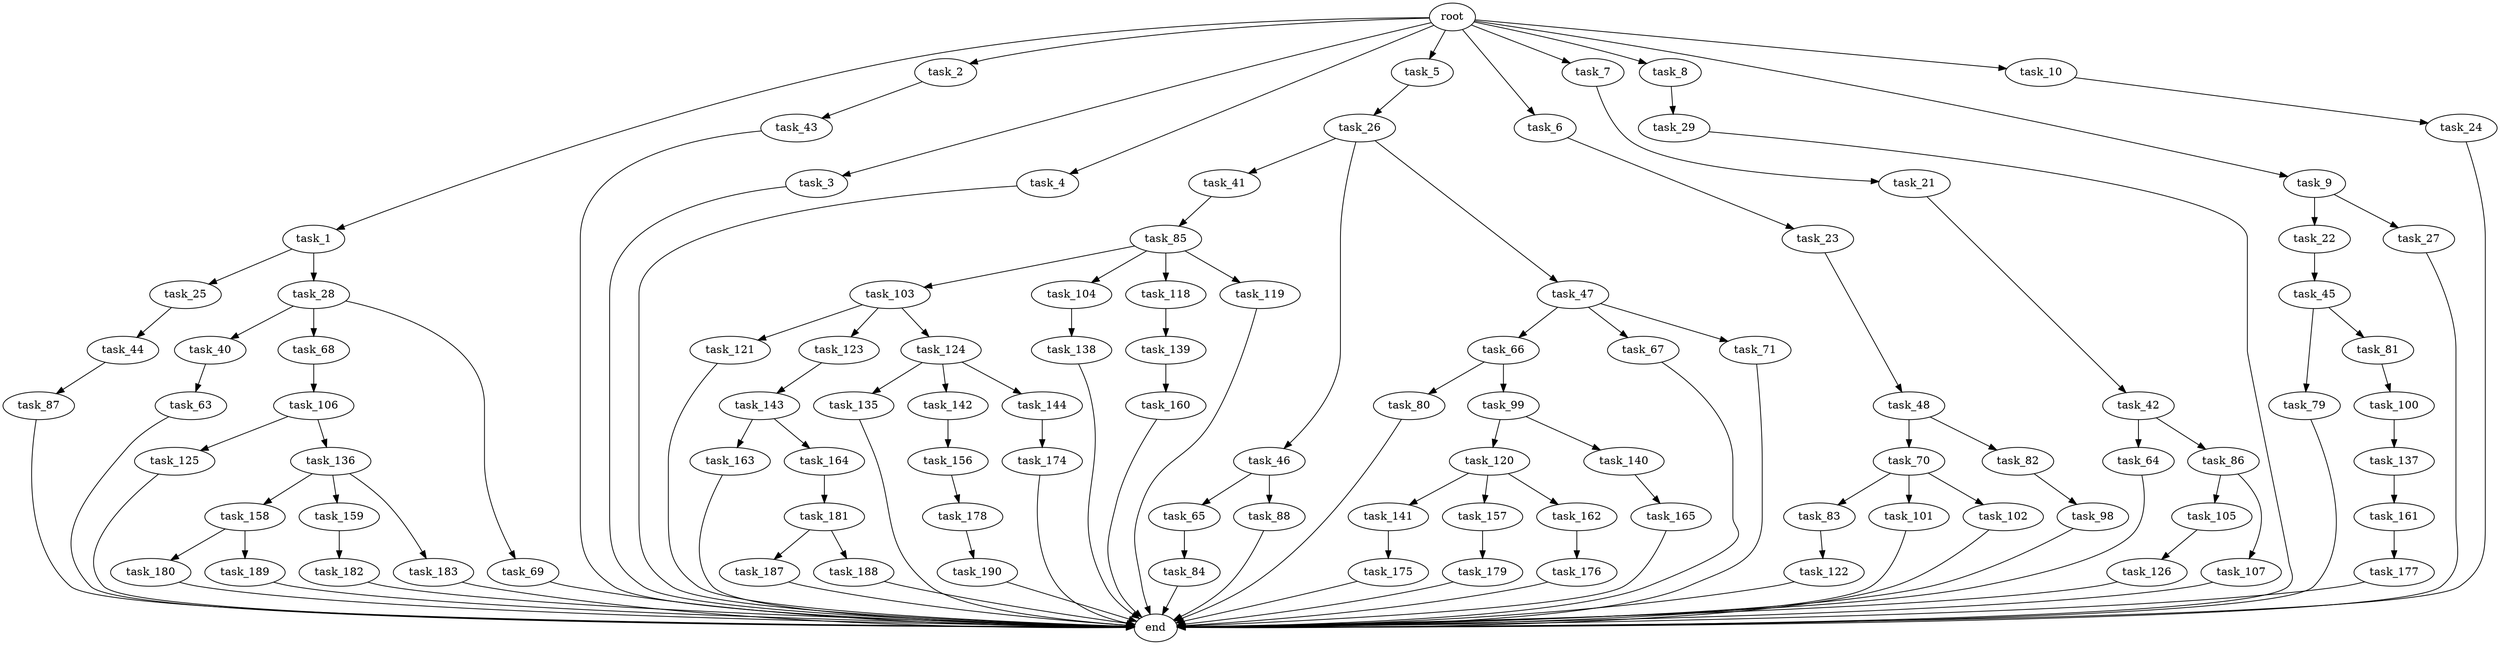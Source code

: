 digraph G {
  root [size="0.000000"];
  task_1 [size="1.024000"];
  task_2 [size="1.024000"];
  task_3 [size="1.024000"];
  task_4 [size="1.024000"];
  task_5 [size="1.024000"];
  task_6 [size="1.024000"];
  task_7 [size="1.024000"];
  task_8 [size="1.024000"];
  task_9 [size="1.024000"];
  task_10 [size="1.024000"];
  task_21 [size="858993459.200000"];
  task_22 [size="309237645.312000"];
  task_23 [size="549755813.888000"];
  task_24 [size="309237645.312000"];
  task_25 [size="309237645.312000"];
  task_26 [size="214748364.800000"];
  task_27 [size="309237645.312000"];
  task_28 [size="309237645.312000"];
  task_29 [size="137438953.472000"];
  task_40 [size="214748364.800000"];
  task_41 [size="420906795.008000"];
  task_42 [size="214748364.800000"];
  task_43 [size="858993459.200000"];
  task_44 [size="695784701.952000"];
  task_45 [size="77309411.328000"];
  task_46 [size="420906795.008000"];
  task_47 [size="420906795.008000"];
  task_48 [size="137438953.472000"];
  task_63 [size="858993459.200000"];
  task_64 [size="137438953.472000"];
  task_65 [size="137438953.472000"];
  task_66 [size="420906795.008000"];
  task_67 [size="420906795.008000"];
  task_68 [size="214748364.800000"];
  task_69 [size="214748364.800000"];
  task_70 [size="420906795.008000"];
  task_71 [size="420906795.008000"];
  task_79 [size="34359738.368000"];
  task_80 [size="309237645.312000"];
  task_81 [size="34359738.368000"];
  task_82 [size="420906795.008000"];
  task_83 [size="214748364.800000"];
  task_84 [size="549755813.888000"];
  task_85 [size="549755813.888000"];
  task_86 [size="137438953.472000"];
  task_87 [size="695784701.952000"];
  task_88 [size="137438953.472000"];
  task_98 [size="549755813.888000"];
  task_99 [size="309237645.312000"];
  task_100 [size="420906795.008000"];
  task_101 [size="214748364.800000"];
  task_102 [size="214748364.800000"];
  task_103 [size="858993459.200000"];
  task_104 [size="858993459.200000"];
  task_105 [size="858993459.200000"];
  task_106 [size="214748364.800000"];
  task_107 [size="858993459.200000"];
  task_118 [size="858993459.200000"];
  task_119 [size="858993459.200000"];
  task_120 [size="858993459.200000"];
  task_121 [size="549755813.888000"];
  task_122 [size="858993459.200000"];
  task_123 [size="549755813.888000"];
  task_124 [size="549755813.888000"];
  task_125 [size="34359738.368000"];
  task_126 [size="137438953.472000"];
  task_135 [size="214748364.800000"];
  task_136 [size="34359738.368000"];
  task_137 [size="695784701.952000"];
  task_138 [size="137438953.472000"];
  task_139 [size="214748364.800000"];
  task_140 [size="858993459.200000"];
  task_141 [size="858993459.200000"];
  task_142 [size="214748364.800000"];
  task_143 [size="695784701.952000"];
  task_144 [size="214748364.800000"];
  task_156 [size="34359738.368000"];
  task_157 [size="858993459.200000"];
  task_158 [size="309237645.312000"];
  task_159 [size="309237645.312000"];
  task_160 [size="695784701.952000"];
  task_161 [size="309237645.312000"];
  task_162 [size="858993459.200000"];
  task_163 [size="695784701.952000"];
  task_164 [size="695784701.952000"];
  task_165 [size="214748364.800000"];
  task_174 [size="695784701.952000"];
  task_175 [size="77309411.328000"];
  task_176 [size="309237645.312000"];
  task_177 [size="420906795.008000"];
  task_178 [size="309237645.312000"];
  task_179 [size="549755813.888000"];
  task_180 [size="309237645.312000"];
  task_181 [size="137438953.472000"];
  task_182 [size="34359738.368000"];
  task_183 [size="309237645.312000"];
  task_187 [size="858993459.200000"];
  task_188 [size="858993459.200000"];
  task_189 [size="309237645.312000"];
  task_190 [size="858993459.200000"];
  end [size="0.000000"];

  root -> task_1 [size="1.000000"];
  root -> task_2 [size="1.000000"];
  root -> task_3 [size="1.000000"];
  root -> task_4 [size="1.000000"];
  root -> task_5 [size="1.000000"];
  root -> task_6 [size="1.000000"];
  root -> task_7 [size="1.000000"];
  root -> task_8 [size="1.000000"];
  root -> task_9 [size="1.000000"];
  root -> task_10 [size="1.000000"];
  task_1 -> task_25 [size="301989888.000000"];
  task_1 -> task_28 [size="301989888.000000"];
  task_2 -> task_43 [size="838860800.000000"];
  task_3 -> end [size="1.000000"];
  task_4 -> end [size="1.000000"];
  task_5 -> task_26 [size="209715200.000000"];
  task_6 -> task_23 [size="536870912.000000"];
  task_7 -> task_21 [size="838860800.000000"];
  task_8 -> task_29 [size="134217728.000000"];
  task_9 -> task_22 [size="301989888.000000"];
  task_9 -> task_27 [size="301989888.000000"];
  task_10 -> task_24 [size="301989888.000000"];
  task_21 -> task_42 [size="209715200.000000"];
  task_22 -> task_45 [size="75497472.000000"];
  task_23 -> task_48 [size="134217728.000000"];
  task_24 -> end [size="1.000000"];
  task_25 -> task_44 [size="679477248.000000"];
  task_26 -> task_41 [size="411041792.000000"];
  task_26 -> task_46 [size="411041792.000000"];
  task_26 -> task_47 [size="411041792.000000"];
  task_27 -> end [size="1.000000"];
  task_28 -> task_40 [size="209715200.000000"];
  task_28 -> task_68 [size="209715200.000000"];
  task_28 -> task_69 [size="209715200.000000"];
  task_29 -> end [size="1.000000"];
  task_40 -> task_63 [size="838860800.000000"];
  task_41 -> task_85 [size="536870912.000000"];
  task_42 -> task_64 [size="134217728.000000"];
  task_42 -> task_86 [size="134217728.000000"];
  task_43 -> end [size="1.000000"];
  task_44 -> task_87 [size="679477248.000000"];
  task_45 -> task_79 [size="33554432.000000"];
  task_45 -> task_81 [size="33554432.000000"];
  task_46 -> task_65 [size="134217728.000000"];
  task_46 -> task_88 [size="134217728.000000"];
  task_47 -> task_66 [size="411041792.000000"];
  task_47 -> task_67 [size="411041792.000000"];
  task_47 -> task_71 [size="411041792.000000"];
  task_48 -> task_70 [size="411041792.000000"];
  task_48 -> task_82 [size="411041792.000000"];
  task_63 -> end [size="1.000000"];
  task_64 -> end [size="1.000000"];
  task_65 -> task_84 [size="536870912.000000"];
  task_66 -> task_80 [size="301989888.000000"];
  task_66 -> task_99 [size="301989888.000000"];
  task_67 -> end [size="1.000000"];
  task_68 -> task_106 [size="209715200.000000"];
  task_69 -> end [size="1.000000"];
  task_70 -> task_83 [size="209715200.000000"];
  task_70 -> task_101 [size="209715200.000000"];
  task_70 -> task_102 [size="209715200.000000"];
  task_71 -> end [size="1.000000"];
  task_79 -> end [size="1.000000"];
  task_80 -> end [size="1.000000"];
  task_81 -> task_100 [size="411041792.000000"];
  task_82 -> task_98 [size="536870912.000000"];
  task_83 -> task_122 [size="838860800.000000"];
  task_84 -> end [size="1.000000"];
  task_85 -> task_103 [size="838860800.000000"];
  task_85 -> task_104 [size="838860800.000000"];
  task_85 -> task_118 [size="838860800.000000"];
  task_85 -> task_119 [size="838860800.000000"];
  task_86 -> task_105 [size="838860800.000000"];
  task_86 -> task_107 [size="838860800.000000"];
  task_87 -> end [size="1.000000"];
  task_88 -> end [size="1.000000"];
  task_98 -> end [size="1.000000"];
  task_99 -> task_120 [size="838860800.000000"];
  task_99 -> task_140 [size="838860800.000000"];
  task_100 -> task_137 [size="679477248.000000"];
  task_101 -> end [size="1.000000"];
  task_102 -> end [size="1.000000"];
  task_103 -> task_121 [size="536870912.000000"];
  task_103 -> task_123 [size="536870912.000000"];
  task_103 -> task_124 [size="536870912.000000"];
  task_104 -> task_138 [size="134217728.000000"];
  task_105 -> task_126 [size="134217728.000000"];
  task_106 -> task_125 [size="33554432.000000"];
  task_106 -> task_136 [size="33554432.000000"];
  task_107 -> end [size="1.000000"];
  task_118 -> task_139 [size="209715200.000000"];
  task_119 -> end [size="1.000000"];
  task_120 -> task_141 [size="838860800.000000"];
  task_120 -> task_157 [size="838860800.000000"];
  task_120 -> task_162 [size="838860800.000000"];
  task_121 -> end [size="1.000000"];
  task_122 -> end [size="1.000000"];
  task_123 -> task_143 [size="679477248.000000"];
  task_124 -> task_135 [size="209715200.000000"];
  task_124 -> task_142 [size="209715200.000000"];
  task_124 -> task_144 [size="209715200.000000"];
  task_125 -> end [size="1.000000"];
  task_126 -> end [size="1.000000"];
  task_135 -> end [size="1.000000"];
  task_136 -> task_158 [size="301989888.000000"];
  task_136 -> task_159 [size="301989888.000000"];
  task_136 -> task_183 [size="301989888.000000"];
  task_137 -> task_161 [size="301989888.000000"];
  task_138 -> end [size="1.000000"];
  task_139 -> task_160 [size="679477248.000000"];
  task_140 -> task_165 [size="209715200.000000"];
  task_141 -> task_175 [size="75497472.000000"];
  task_142 -> task_156 [size="33554432.000000"];
  task_143 -> task_163 [size="679477248.000000"];
  task_143 -> task_164 [size="679477248.000000"];
  task_144 -> task_174 [size="679477248.000000"];
  task_156 -> task_178 [size="301989888.000000"];
  task_157 -> task_179 [size="536870912.000000"];
  task_158 -> task_180 [size="301989888.000000"];
  task_158 -> task_189 [size="301989888.000000"];
  task_159 -> task_182 [size="33554432.000000"];
  task_160 -> end [size="1.000000"];
  task_161 -> task_177 [size="411041792.000000"];
  task_162 -> task_176 [size="301989888.000000"];
  task_163 -> end [size="1.000000"];
  task_164 -> task_181 [size="134217728.000000"];
  task_165 -> end [size="1.000000"];
  task_174 -> end [size="1.000000"];
  task_175 -> end [size="1.000000"];
  task_176 -> end [size="1.000000"];
  task_177 -> end [size="1.000000"];
  task_178 -> task_190 [size="838860800.000000"];
  task_179 -> end [size="1.000000"];
  task_180 -> end [size="1.000000"];
  task_181 -> task_187 [size="838860800.000000"];
  task_181 -> task_188 [size="838860800.000000"];
  task_182 -> end [size="1.000000"];
  task_183 -> end [size="1.000000"];
  task_187 -> end [size="1.000000"];
  task_188 -> end [size="1.000000"];
  task_189 -> end [size="1.000000"];
  task_190 -> end [size="1.000000"];
}
